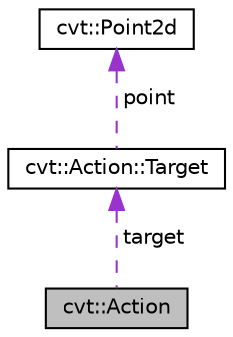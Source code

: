 digraph "cvt::Action"
{
 // LATEX_PDF_SIZE
  edge [fontname="Helvetica",fontsize="10",labelfontname="Helvetica",labelfontsize="10"];
  node [fontname="Helvetica",fontsize="10",shape=record];
  Node1 [label="cvt::Action",height=0.2,width=0.4,color="black", fillcolor="grey75", style="filled", fontcolor="black",tooltip="Player action in StarCraft II."];
  Node2 -> Node1 [dir="back",color="darkorchid3",fontsize="10",style="dashed",label=" target" ,fontname="Helvetica"];
  Node2 [label="cvt::Action::Target",height=0.2,width=0.4,color="black", fillcolor="white", style="filled",URL="$df/d2a/unioncvt_1_1Action_1_1Target.html",tooltip="Target data is either a position or another Unit ID. For example the target of moving units could be ..."];
  Node3 -> Node2 [dir="back",color="darkorchid3",fontsize="10",style="dashed",label=" point" ,fontname="Helvetica"];
  Node3 [label="cvt::Point2d",height=0.2,width=0.4,color="black", fillcolor="white", style="filled",URL="$d9/d36/structcvt_1_1Point2d.html",tooltip=" "];
}
